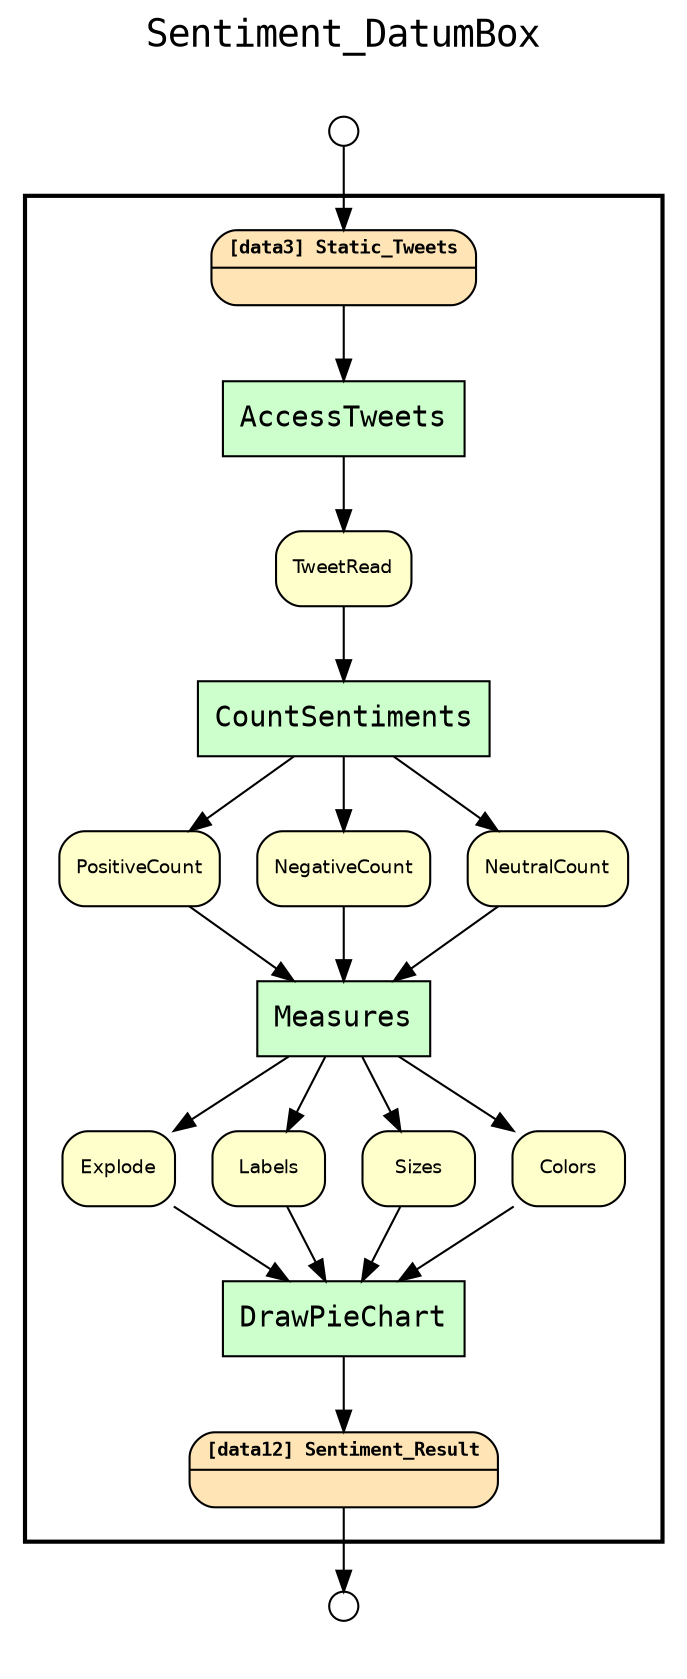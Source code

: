 
digraph yw_data_view {
rankdir=TB
fontname=Courier; fontsize=18; labelloc=t
label="Sentiment_DatumBox"
subgraph cluster_workflow { label=""; color=black; penwidth=2
subgraph cluster_workflow_inner { label=""; color=white
node[shape=box style="filled" fillcolor="#CCFFCC" peripheries=1 fontname=Courier]
AccessTweets
CountSentiments
Measures
DrawPieChart
node[shape=box style="filled" fillcolor="#CCFFCC" peripheries=1 fontname=Courier]
node[shape=box style="rounded,filled" fillcolor="#FFE4B5" peripheries=1 fontname="Courier-Bold" fontsize=9]
Static_Tweets[shape=record rankdir=LR label="{<f0> [data3] Static_Tweets |<f1>}"]
node[shape=box style="rounded,filled" fillcolor="#FFFFCC" peripheries=1 fontname=Helvetica]
TweetRead
PositiveCount
NegativeCount
NeutralCount
Explode
Labels
Sizes
Colors
node[shape=box style="rounded,filled" fillcolor="#FFE4B5" peripheries=1 fontname="Courier-Bold" fontsize=9]
Sentiment_Result[shape=record rankdir=LR label="{<f0> [data12] Sentiment_Result |<f1>}"]
node[shape=box style="rounded,filled" fillcolor="#FFFFFF" peripheries=1 fontname=Helvetica]
}}
subgraph cluster_inflows { label=""; color=white; penwidth=2
subgraph cluster_inflows_inner { label=""; color=white
node[shape=circle fillcolor="#FFFFFF" peripheries=1 width=0.2]
Static_Tweets_inflow [label=""]
}}
subgraph cluster_outflows { label=""; color=white; penwidth=2
subgraph cluster_outflows_inner { label=""; color=white
node[shape=circle fillcolor="#FFFFFF" peripheries=1 width=0.2]
Sentiment_Result_outflow [label=""]
}}
Static_Tweets -> AccessTweets
TweetRead -> CountSentiments
PositiveCount -> Measures
NegativeCount -> Measures
NeutralCount -> Measures
Explode -> DrawPieChart
Labels -> DrawPieChart
Sizes -> DrawPieChart
Colors -> DrawPieChart
AccessTweets -> TweetRead
CountSentiments -> PositiveCount
CountSentiments -> NegativeCount
CountSentiments -> NeutralCount
Measures -> Explode
Measures -> Labels
Measures -> Sizes
Measures -> Colors
DrawPieChart -> Sentiment_Result
Static_Tweets_inflow -> Static_Tweets
Sentiment_Result -> Sentiment_Result_outflow
}

